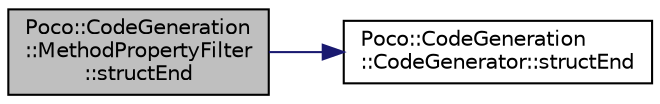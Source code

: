 digraph "Poco::CodeGeneration::MethodPropertyFilter::structEnd"
{
 // LATEX_PDF_SIZE
  edge [fontname="Helvetica",fontsize="10",labelfontname="Helvetica",labelfontsize="10"];
  node [fontname="Helvetica",fontsize="10",shape=record];
  rankdir="LR";
  Node1 [label="Poco::CodeGeneration\l::MethodPropertyFilter\l::structEnd",height=0.2,width=0.4,color="black", fillcolor="grey75", style="filled", fontcolor="black",tooltip="Writes the class declaration."];
  Node1 -> Node2 [color="midnightblue",fontsize="10",style="solid",fontname="Helvetica"];
  Node2 [label="Poco::CodeGeneration\l::CodeGenerator::structEnd",height=0.2,width=0.4,color="black", fillcolor="white", style="filled",URL="$classPoco_1_1CodeGeneration_1_1CodeGenerator.html#a4f5fcd71d56d5f419c1c6e85713d81cf",tooltip="Writes the class declaration."];
}
